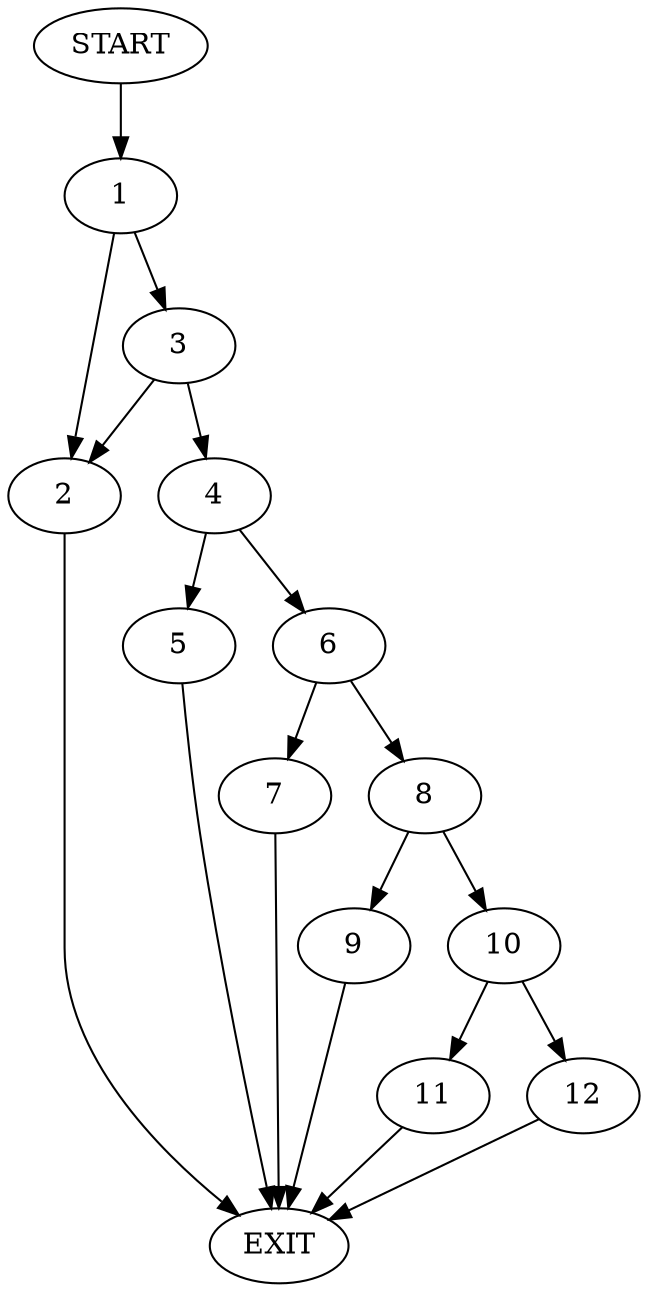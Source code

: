 digraph {
0 [label="START"]
13 [label="EXIT"]
0 -> 1
1 -> 2
1 -> 3
3 -> 2
3 -> 4
2 -> 13
4 -> 5
4 -> 6
5 -> 13
6 -> 7
6 -> 8
7 -> 13
8 -> 9
8 -> 10
10 -> 11
10 -> 12
9 -> 13
12 -> 13
11 -> 13
}
